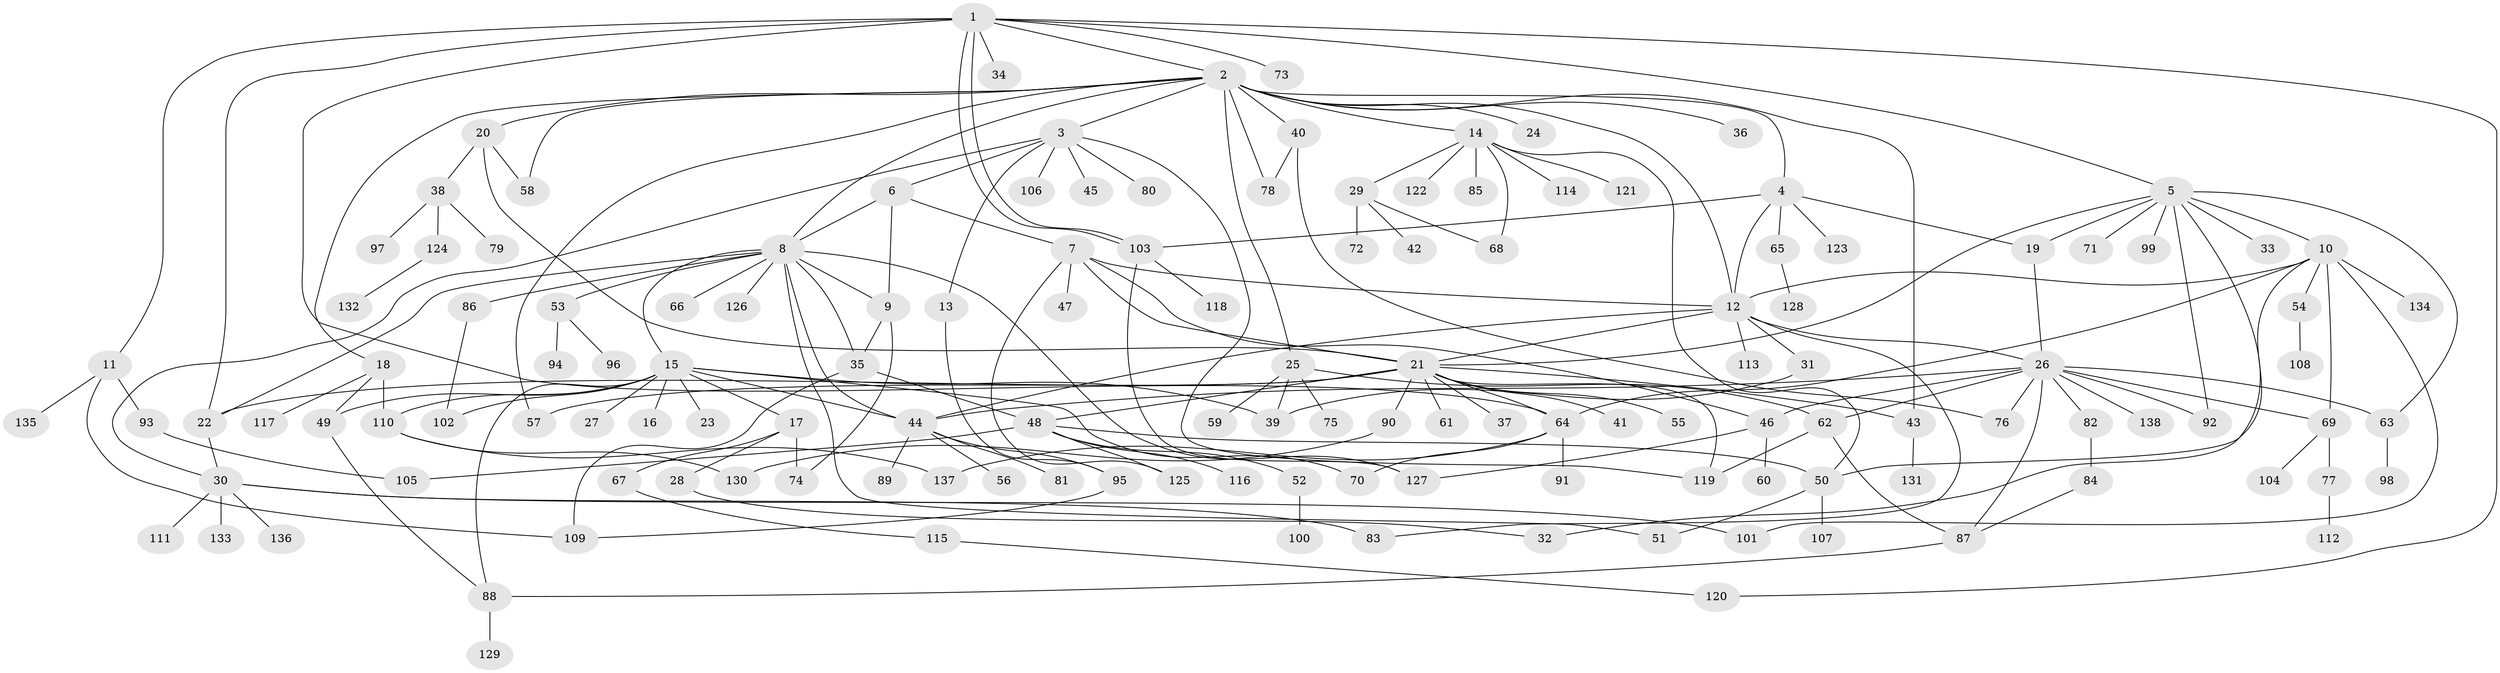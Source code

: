 // coarse degree distribution, {8: 0.028985507246376812, 13: 0.014492753623188406, 7: 0.08695652173913043, 5: 0.057971014492753624, 6: 0.043478260869565216, 9: 0.043478260869565216, 3: 0.17391304347826086, 2: 0.15942028985507245, 4: 0.10144927536231885, 1: 0.2898550724637681}
// Generated by graph-tools (version 1.1) at 2025/43/03/06/25 01:43:19]
// undirected, 138 vertices, 199 edges
graph export_dot {
graph [start="1"]
  node [color=gray90,style=filled];
  1;
  2;
  3;
  4;
  5;
  6;
  7;
  8;
  9;
  10;
  11;
  12;
  13;
  14;
  15;
  16;
  17;
  18;
  19;
  20;
  21;
  22;
  23;
  24;
  25;
  26;
  27;
  28;
  29;
  30;
  31;
  32;
  33;
  34;
  35;
  36;
  37;
  38;
  39;
  40;
  41;
  42;
  43;
  44;
  45;
  46;
  47;
  48;
  49;
  50;
  51;
  52;
  53;
  54;
  55;
  56;
  57;
  58;
  59;
  60;
  61;
  62;
  63;
  64;
  65;
  66;
  67;
  68;
  69;
  70;
  71;
  72;
  73;
  74;
  75;
  76;
  77;
  78;
  79;
  80;
  81;
  82;
  83;
  84;
  85;
  86;
  87;
  88;
  89;
  90;
  91;
  92;
  93;
  94;
  95;
  96;
  97;
  98;
  99;
  100;
  101;
  102;
  103;
  104;
  105;
  106;
  107;
  108;
  109;
  110;
  111;
  112;
  113;
  114;
  115;
  116;
  117;
  118;
  119;
  120;
  121;
  122;
  123;
  124;
  125;
  126;
  127;
  128;
  129;
  130;
  131;
  132;
  133;
  134;
  135;
  136;
  137;
  138;
  1 -- 2;
  1 -- 5;
  1 -- 11;
  1 -- 22;
  1 -- 34;
  1 -- 64;
  1 -- 73;
  1 -- 103;
  1 -- 103;
  1 -- 120;
  2 -- 3;
  2 -- 4;
  2 -- 8;
  2 -- 12;
  2 -- 14;
  2 -- 18;
  2 -- 20;
  2 -- 24;
  2 -- 25;
  2 -- 36;
  2 -- 40;
  2 -- 43;
  2 -- 57;
  2 -- 58;
  2 -- 78;
  3 -- 6;
  3 -- 13;
  3 -- 30;
  3 -- 45;
  3 -- 80;
  3 -- 106;
  3 -- 119;
  4 -- 12;
  4 -- 19;
  4 -- 65;
  4 -- 103;
  4 -- 123;
  5 -- 10;
  5 -- 19;
  5 -- 21;
  5 -- 32;
  5 -- 33;
  5 -- 63;
  5 -- 71;
  5 -- 92;
  5 -- 99;
  6 -- 7;
  6 -- 8;
  6 -- 9;
  7 -- 12;
  7 -- 21;
  7 -- 46;
  7 -- 47;
  7 -- 125;
  8 -- 9;
  8 -- 15;
  8 -- 22;
  8 -- 35;
  8 -- 44;
  8 -- 51;
  8 -- 53;
  8 -- 66;
  8 -- 86;
  8 -- 126;
  8 -- 127;
  9 -- 35;
  9 -- 74;
  10 -- 12;
  10 -- 50;
  10 -- 54;
  10 -- 64;
  10 -- 69;
  10 -- 101;
  10 -- 134;
  11 -- 93;
  11 -- 109;
  11 -- 135;
  12 -- 21;
  12 -- 26;
  12 -- 31;
  12 -- 44;
  12 -- 83;
  12 -- 113;
  13 -- 95;
  14 -- 29;
  14 -- 50;
  14 -- 68;
  14 -- 85;
  14 -- 114;
  14 -- 121;
  14 -- 122;
  15 -- 16;
  15 -- 17;
  15 -- 23;
  15 -- 27;
  15 -- 39;
  15 -- 44;
  15 -- 49;
  15 -- 70;
  15 -- 88;
  15 -- 102;
  15 -- 110;
  17 -- 28;
  17 -- 67;
  17 -- 74;
  18 -- 49;
  18 -- 110;
  18 -- 117;
  19 -- 26;
  20 -- 21;
  20 -- 38;
  20 -- 58;
  21 -- 22;
  21 -- 37;
  21 -- 41;
  21 -- 43;
  21 -- 48;
  21 -- 55;
  21 -- 57;
  21 -- 61;
  21 -- 64;
  21 -- 90;
  21 -- 119;
  22 -- 30;
  25 -- 39;
  25 -- 59;
  25 -- 62;
  25 -- 75;
  26 -- 44;
  26 -- 46;
  26 -- 62;
  26 -- 63;
  26 -- 69;
  26 -- 76;
  26 -- 82;
  26 -- 87;
  26 -- 92;
  26 -- 138;
  28 -- 32;
  29 -- 42;
  29 -- 68;
  29 -- 72;
  30 -- 83;
  30 -- 101;
  30 -- 111;
  30 -- 133;
  30 -- 136;
  31 -- 39;
  35 -- 48;
  35 -- 109;
  38 -- 79;
  38 -- 97;
  38 -- 124;
  40 -- 76;
  40 -- 78;
  43 -- 131;
  44 -- 56;
  44 -- 81;
  44 -- 89;
  44 -- 95;
  46 -- 60;
  46 -- 127;
  48 -- 50;
  48 -- 52;
  48 -- 105;
  48 -- 116;
  48 -- 125;
  49 -- 88;
  50 -- 51;
  50 -- 107;
  52 -- 100;
  53 -- 94;
  53 -- 96;
  54 -- 108;
  62 -- 87;
  62 -- 119;
  63 -- 98;
  64 -- 70;
  64 -- 91;
  64 -- 137;
  65 -- 128;
  67 -- 115;
  69 -- 77;
  69 -- 104;
  77 -- 112;
  82 -- 84;
  84 -- 87;
  86 -- 102;
  87 -- 88;
  88 -- 129;
  90 -- 130;
  93 -- 105;
  95 -- 109;
  103 -- 118;
  103 -- 127;
  110 -- 130;
  110 -- 137;
  115 -- 120;
  124 -- 132;
}
